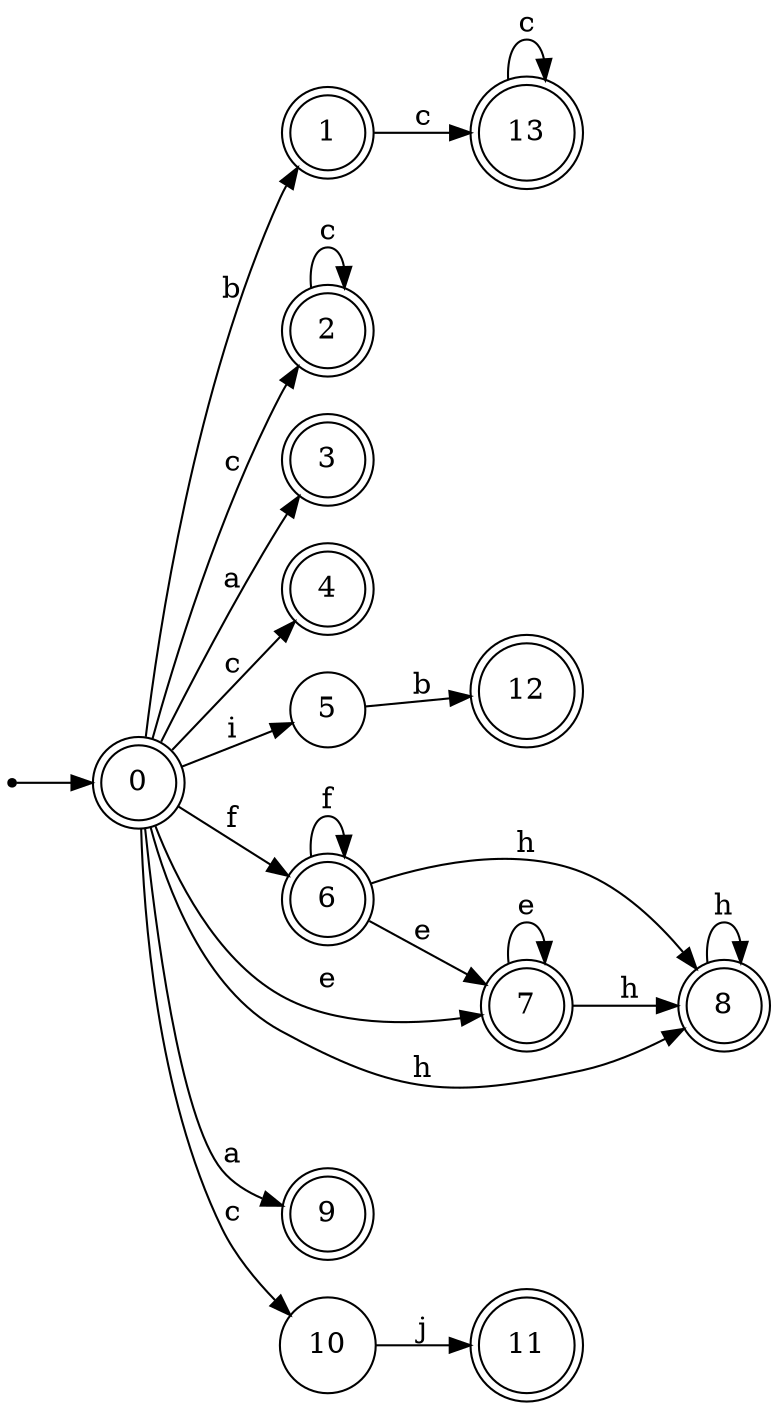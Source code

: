 digraph finite_state_machine {
rankdir=LR;
size="20,20";
node [shape = point]; "dummy0"
node [shape = doublecircle]; "0";"dummy0" -> "0";
node [shape = doublecircle]; "1";node [shape = doublecircle]; "2";node [shape = doublecircle]; "3";node [shape = doublecircle]; "4";node [shape = circle]; "5";
node [shape = doublecircle]; "6";node [shape = doublecircle]; "7";node [shape = doublecircle]; "8";node [shape = doublecircle]; "9";node [shape = circle]; "10";
node [shape = doublecircle]; "11";node [shape = doublecircle]; "12";node [shape = doublecircle]; "13";"0" -> "1" [label = "b"];
 "0" -> "2" [label = "c"];
 "0" -> "10" [label = "c"];
 "0" -> "4" [label = "c"];
 "0" -> "9" [label = "a"];
 "0" -> "3" [label = "a"];
 "0" -> "5" [label = "i"];
 "0" -> "6" [label = "f"];
 "0" -> "7" [label = "e"];
 "0" -> "8" [label = "h"];
 "10" -> "11" [label = "j"];
 "8" -> "8" [label = "h"];
 "7" -> "7" [label = "e"];
 "7" -> "8" [label = "h"];
 "6" -> "6" [label = "f"];
 "6" -> "7" [label = "e"];
 "6" -> "8" [label = "h"];
 "5" -> "12" [label = "b"];
 "2" -> "2" [label = "c"];
 "1" -> "13" [label = "c"];
 "13" -> "13" [label = "c"];
 }
